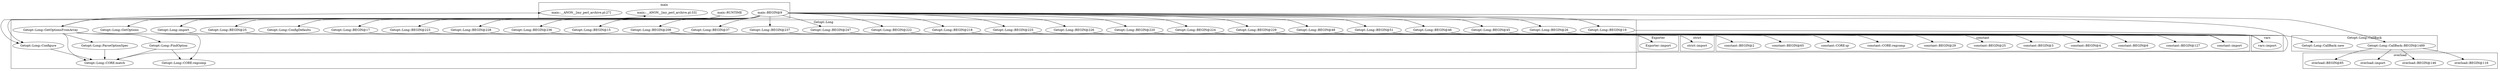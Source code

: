 digraph {
graph [overlap=false]
subgraph cluster_Getopt_Long {
	label="Getopt::Long";
	"Getopt::Long::FindOption";
	"Getopt::Long::BEGIN@220";
	"Getopt::Long::BEGIN@226";
	"Getopt::Long::BEGIN@225";
	"Getopt::Long::BEGIN@218";
	"Getopt::Long::BEGIN@46";
	"Getopt::Long::ParseOptionSpec";
	"Getopt::Long::BEGIN@222";
	"Getopt::Long::BEGIN@51";
	"Getopt::Long::import";
	"Getopt::Long::BEGIN@247";
	"Getopt::Long::BEGIN@48";
	"Getopt::Long::BEGIN@19";
	"Getopt::Long::BEGIN@26";
	"Getopt::Long::CORE:match";
	"Getopt::Long::BEGIN@237";
	"Getopt::Long::BEGIN@208";
	"Getopt::Long::Configure";
	"Getopt::Long::CORE:regcomp";
	"Getopt::Long::BEGIN@236";
	"Getopt::Long::BEGIN@37";
	"Getopt::Long::BEGIN@25";
	"Getopt::Long::GetOptions";
	"Getopt::Long::BEGIN@15";
	"Getopt::Long::BEGIN@228";
	"Getopt::Long::BEGIN@223";
	"Getopt::Long::GetOptionsFromArray";
	"Getopt::Long::BEGIN@229";
	"Getopt::Long::ConfigDefaults";
	"Getopt::Long::BEGIN@17";
	"Getopt::Long::BEGIN@45";
	"Getopt::Long::BEGIN@224";
}
subgraph cluster_Getopt_Long_CallBack {
	label="Getopt::Long::CallBack";
	"Getopt::Long::CallBack::BEGIN@1489";
	"Getopt::Long::CallBack::new";
}
subgraph cluster_overload {
	label="overload";
	"overload::BEGIN@116";
	"overload::BEGIN@146";
	"overload::import";
	"overload::BEGIN@85";
}
subgraph cluster_vars {
	label="vars";
	"vars::import";
}
subgraph cluster_main {
	label="main";
	"main::BEGIN@9";
	"main::__ANON__[my_perl_archive.pl:27]";
	"main::RUNTIME";
	"main::__ANON__[my_perl_archive.pl:33]";
}
subgraph cluster_strict {
	label="strict";
	"strict::import";
}
subgraph cluster_constant {
	label="constant";
	"constant::import";
	"constant::BEGIN@4";
	"constant::BEGIN@3";
	"constant::BEGIN@25";
	"constant::BEGIN@29";
	"constant::CORE:regcomp";
	"constant::CORE:qr";
	"constant::BEGIN@65";
	"constant::BEGIN@2";
	"constant::BEGIN@127";
	"constant::BEGIN@6";
}
subgraph cluster_Exporter {
	label="Exporter";
	"Exporter::import";
}
"main::BEGIN@9" -> "Getopt::Long::BEGIN@220";
"Getopt::Long::BEGIN@208" -> "constant::BEGIN@29";
"Getopt::Long::GetOptionsFromArray" -> "Getopt::Long::CallBack::new";
"main::BEGIN@9" -> "Getopt::Long::BEGIN@225";
"main::BEGIN@9" -> "Getopt::Long::BEGIN@46";
"Getopt::Long::BEGIN@208" -> "constant::BEGIN@2";
"main::BEGIN@9" -> "Getopt::Long::BEGIN@51";
"Getopt::Long::BEGIN@208" -> "constant::BEGIN@4";
"main::BEGIN@9" -> "Getopt::Long::import";
"main::BEGIN@9" -> "Getopt::Long::BEGIN@247";
"Getopt::Long::CallBack::BEGIN@1489" -> "overload::BEGIN@85";
"main::BEGIN@9" -> "Getopt::Long::BEGIN@19";
"Getopt::Long::BEGIN@25" -> "Exporter::import";
"Getopt::Long::import" -> "Exporter::import";
"Getopt::Long::BEGIN@208" -> "constant::BEGIN@65";
"Getopt::Long::BEGIN@208" -> "constant::BEGIN@6";
"main::BEGIN@9" -> "Getopt::Long::BEGIN@26";
"Getopt::Long::BEGIN@220" -> "constant::import";
"Getopt::Long::BEGIN@237" -> "constant::import";
"Getopt::Long::BEGIN@208" -> "constant::import";
"Getopt::Long::BEGIN@236" -> "constant::import";
"Getopt::Long::BEGIN@226" -> "constant::import";
"Getopt::Long::BEGIN@225" -> "constant::import";
"Getopt::Long::BEGIN@218" -> "constant::import";
"Getopt::Long::BEGIN@222" -> "constant::import";
"Getopt::Long::BEGIN@228" -> "constant::import";
"Getopt::Long::BEGIN@223" -> "constant::import";
"Getopt::Long::BEGIN@247" -> "constant::import";
"Getopt::Long::BEGIN@229" -> "constant::import";
"Getopt::Long::BEGIN@224" -> "constant::import";
"main::BEGIN@9" -> "Getopt::Long::BEGIN@237";
"main::BEGIN@9" -> "Getopt::Long::Configure";
"main::RUNTIME" -> "Getopt::Long::Configure";
"main::BEGIN@9" -> "Getopt::Long::BEGIN@236";
"main::BEGIN@9" -> "Getopt::Long::CallBack::BEGIN@1489";
"main::BEGIN@9" -> "Getopt::Long::BEGIN@37";
"Getopt::Long::BEGIN@208" -> "constant::CORE:regcomp";
"main::BEGIN@9" -> "Getopt::Long::BEGIN@25";
"Getopt::Long::CallBack::BEGIN@1489" -> "overload::import";
"main::RUNTIME" -> "Getopt::Long::GetOptions";
"main::BEGIN@9" -> "Getopt::Long::BEGIN@15";
"Getopt::Long::GetOptionsFromArray" -> "main::__ANON__[my_perl_archive.pl:33]";
"main::BEGIN@9" -> "Getopt::Long::ConfigDefaults";
"Getopt::Long::GetOptionsFromArray" -> "main::__ANON__[my_perl_archive.pl:27]";
"main::BEGIN@9" -> "Getopt::Long::BEGIN@17";
"Getopt::Long::BEGIN@208" -> "constant::BEGIN@127";
"main::BEGIN@9" -> "Getopt::Long::BEGIN@45";
"main::BEGIN@9" -> "Getopt::Long::BEGIN@224";
"Getopt::Long::GetOptionsFromArray" -> "Getopt::Long::FindOption";
"main::BEGIN@9" -> "Getopt::Long::BEGIN@226";
"main::BEGIN@9" -> "Getopt::Long::BEGIN@218";
"Getopt::Long::GetOptionsFromArray" -> "Getopt::Long::ParseOptionSpec";
"main::BEGIN@9" -> "Getopt::Long::BEGIN@222";
"Getopt::Long::BEGIN@46" -> "vars::import";
"Getopt::Long::BEGIN@51" -> "vars::import";
"Getopt::Long::BEGIN@48" -> "vars::import";
"Getopt::Long::BEGIN@19" -> "vars::import";
"Getopt::Long::BEGIN@45" -> "vars::import";
"Getopt::Long::BEGIN@26" -> "vars::import";
"Getopt::Long::CallBack::BEGIN@1489" -> "overload::BEGIN@116";
"main::BEGIN@9" -> "Getopt::Long::BEGIN@48";
"Getopt::Long::BEGIN@208" -> "constant::CORE:qr";
"main::BEGIN@9" -> "Getopt::Long::CORE:match";
"Getopt::Long::FindOption" -> "Getopt::Long::CORE:match";
"Getopt::Long::ParseOptionSpec" -> "Getopt::Long::CORE:match";
"Getopt::Long::Configure" -> "Getopt::Long::CORE:match";
"Getopt::Long::GetOptionsFromArray" -> "Getopt::Long::CORE:match";
"Getopt::Long::BEGIN@208" -> "constant::BEGIN@3";
"main::BEGIN@9" -> "Getopt::Long::BEGIN@208";
"Getopt::Long::BEGIN@208" -> "constant::BEGIN@25";
"Getopt::Long::FindOption" -> "Getopt::Long::CORE:regcomp";
"Getopt::Long::GetOptionsFromArray" -> "Getopt::Long::CORE:regcomp";
"main::BEGIN@9" -> "Getopt::Long::BEGIN@228";
"main::BEGIN@9" -> "Getopt::Long::BEGIN@223";
"Getopt::Long::CallBack::BEGIN@1489" -> "overload::BEGIN@146";
"main::RUNTIME" -> "Getopt::Long::GetOptionsFromArray";
"main::BEGIN@9" -> "Getopt::Long::BEGIN@229";
"Getopt::Long::BEGIN@17" -> "strict::import";
}

